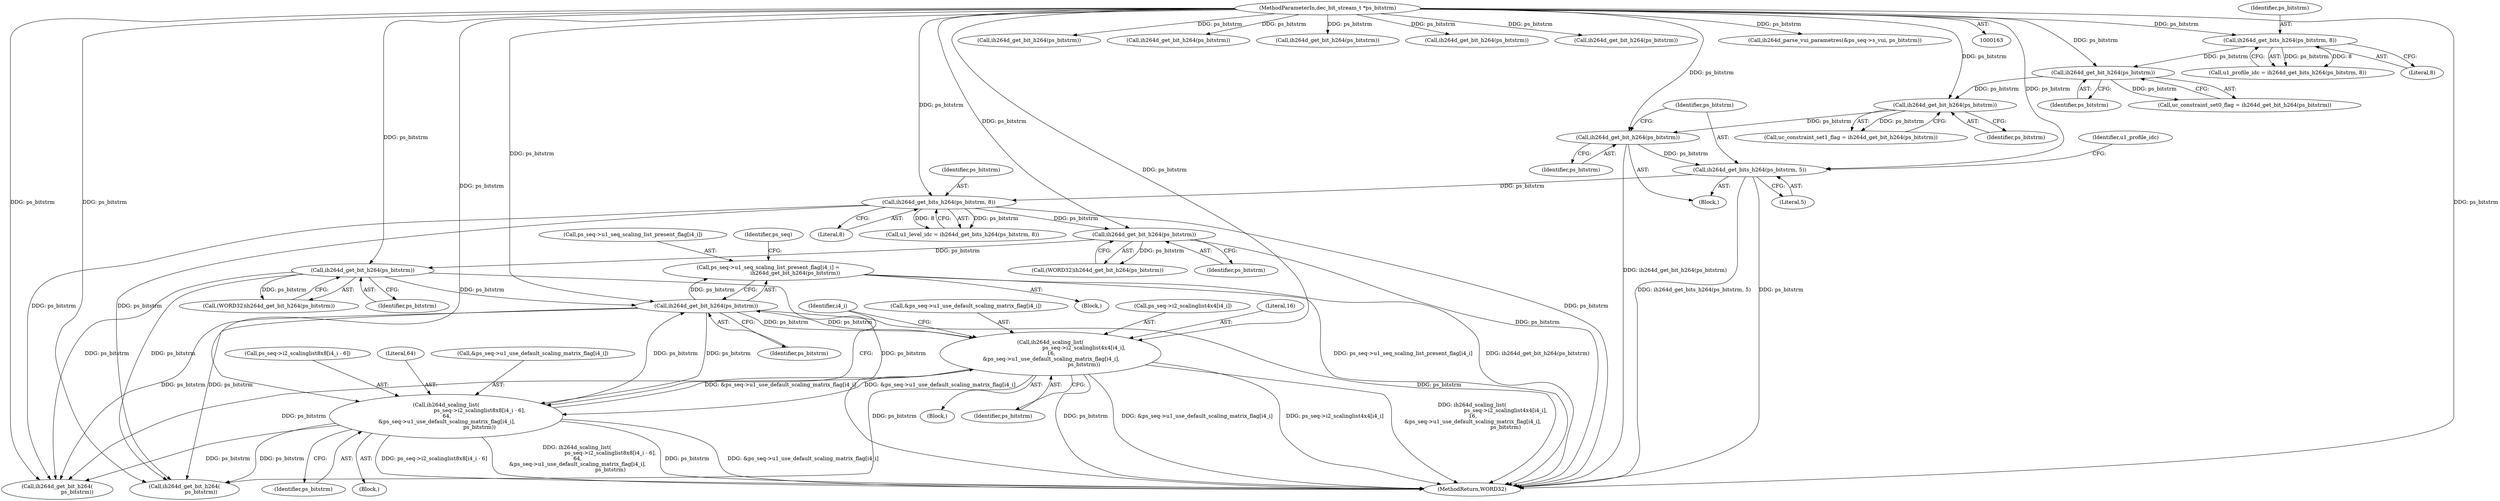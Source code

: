 digraph "0_Android_42cf02965b11c397dd37a0063e683cef005bc0ae@pointer" {
"1000510" [label="(Call,ps_seq->u1_seq_scaling_list_present_flag[i4_i] =\n                                ih264d_get_bit_h264(ps_bitstrm))"];
"1000516" [label="(Call,ih264d_get_bit_h264(ps_bitstrm))"];
"1000537" [label="(Call,ih264d_scaling_list(\n                                        ps_seq->i2_scalinglist4x4[i4_i],\n 16,\n &ps_seq->u1_use_default_scaling_matrix_flag[i4_i],\n                                        ps_bitstrm))"];
"1000553" [label="(Call,ih264d_scaling_list(\n                                        ps_seq->i2_scalinglist8x8[i4_i - 6],\n 64,\n &ps_seq->u1_use_default_scaling_matrix_flag[i4_i],\n                                        ps_bitstrm))"];
"1000165" [label="(MethodParameterIn,dec_bit_stream_t *ps_bitstrm)"];
"1000493" [label="(Call,ih264d_get_bit_h264(ps_bitstrm))"];
"1000476" [label="(Call,ih264d_get_bit_h264(ps_bitstrm))"];
"1000295" [label="(Call,ih264d_get_bits_h264(ps_bitstrm, 8))"];
"1000262" [label="(Call,ih264d_get_bits_h264(ps_bitstrm, 5))"];
"1000260" [label="(Call,ih264d_get_bit_h264(ps_bitstrm))"];
"1000258" [label="(Call,ih264d_get_bit_h264(ps_bitstrm))"];
"1000254" [label="(Call,ih264d_get_bit_h264(ps_bitstrm))"];
"1000246" [label="(Call,ih264d_get_bits_h264(ps_bitstrm, 8))"];
"1000554" [label="(Call,ps_seq->i2_scalinglist8x8[i4_i - 6])"];
"1000476" [label="(Call,ih264d_get_bit_h264(ps_bitstrm))"];
"1000261" [label="(Identifier,ps_bitstrm)"];
"1000252" [label="(Call,uc_constraint_set0_flag = ih264d_get_bit_h264(ps_bitstrm))"];
"1000258" [label="(Call,ih264d_get_bit_h264(ps_bitstrm))"];
"1000686" [label="(Call,ih264d_get_bit_h264(\n                        ps_bitstrm))"];
"1000516" [label="(Call,ih264d_get_bit_h264(ps_bitstrm))"];
"1000536" [label="(Block,)"];
"1000491" [label="(Call,(WORD32)ih264d_get_bit_h264(ps_bitstrm))"];
"1000494" [label="(Identifier,ps_bitstrm)"];
"1000268" [label="(Identifier,u1_profile_idc)"];
"1000295" [label="(Call,ih264d_get_bits_h264(ps_bitstrm, 8))"];
"1000248" [label="(Literal,8)"];
"1000978" [label="(Call,ih264d_get_bit_h264(ps_bitstrm))"];
"1000165" [label="(MethodParameterIn,dec_bit_stream_t *ps_bitstrm)"];
"1000550" [label="(Identifier,ps_bitstrm)"];
"1000509" [label="(Block,)"];
"1000254" [label="(Call,ih264d_get_bit_h264(ps_bitstrm))"];
"1000474" [label="(Call,(WORD32)ih264d_get_bit_h264(ps_bitstrm))"];
"1000543" [label="(Literal,16)"];
"1000552" [label="(Block,)"];
"1000894" [label="(Call,ih264d_get_bit_h264(ps_bitstrm))"];
"1000929" [label="(Call,ih264d_get_bit_h264(ps_bitstrm))"];
"1001031" [label="(Call,ih264d_get_bit_h264(ps_bitstrm))"];
"1000987" [label="(Call,ih264d_get_bit_h264(ps_bitstrm))"];
"1001507" [label="(MethodReturn,WORD32)"];
"1000537" [label="(Call,ih264d_scaling_list(\n                                        ps_seq->i2_scalinglist4x4[i4_i],\n 16,\n &ps_seq->u1_use_default_scaling_matrix_flag[i4_i],\n                                        ps_bitstrm))"];
"1000296" [label="(Identifier,ps_bitstrm)"];
"1000510" [label="(Call,ps_seq->u1_seq_scaling_list_present_flag[i4_i] =\n                                ih264d_get_bit_h264(ps_bitstrm))"];
"1000544" [label="(Call,&ps_seq->u1_use_default_scaling_matrix_flag[i4_i])"];
"1000262" [label="(Call,ih264d_get_bits_h264(ps_bitstrm, 5))"];
"1000264" [label="(Literal,5)"];
"1000255" [label="(Identifier,ps_bitstrm)"];
"1000553" [label="(Call,ih264d_scaling_list(\n                                        ps_seq->i2_scalinglist8x8[i4_i - 6],\n 64,\n &ps_seq->u1_use_default_scaling_matrix_flag[i4_i],\n                                        ps_bitstrm))"];
"1000521" [label="(Identifier,ps_seq)"];
"1000493" [label="(Call,ih264d_get_bit_h264(ps_bitstrm))"];
"1000561" [label="(Literal,64)"];
"1000260" [label="(Call,ih264d_get_bit_h264(ps_bitstrm))"];
"1000297" [label="(Literal,8)"];
"1000166" [label="(Block,)"];
"1000293" [label="(Call,u1_level_idc = ih264d_get_bits_h264(ps_bitstrm, 8))"];
"1000477" [label="(Identifier,ps_bitstrm)"];
"1000562" [label="(Call,&ps_seq->u1_use_default_scaling_matrix_flag[i4_i])"];
"1000247" [label="(Identifier,ps_bitstrm)"];
"1000263" [label="(Identifier,ps_bitstrm)"];
"1000511" [label="(Call,ps_seq->u1_seq_scaling_list_present_flag[i4_i])"];
"1000517" [label="(Identifier,ps_bitstrm)"];
"1000256" [label="(Call,uc_constraint_set1_flag = ih264d_get_bit_h264(ps_bitstrm))"];
"1000259" [label="(Identifier,ps_bitstrm)"];
"1000538" [label="(Call,ps_seq->i2_scalinglist4x4[i4_i])"];
"1000568" [label="(Identifier,ps_bitstrm)"];
"1000246" [label="(Call,ih264d_get_bits_h264(ps_bitstrm, 8))"];
"1001326" [label="(Call,ih264d_parse_vui_parametres(&ps_seq->s_vui, ps_bitstrm))"];
"1000244" [label="(Call,u1_profile_idc = ih264d_get_bits_h264(ps_bitstrm, 8))"];
"1000812" [label="(Call,ih264d_get_bit_h264(\n                    ps_bitstrm))"];
"1000508" [label="(Identifier,i4_i)"];
"1000510" -> "1000509"  [label="AST: "];
"1000510" -> "1000516"  [label="CFG: "];
"1000511" -> "1000510"  [label="AST: "];
"1000516" -> "1000510"  [label="AST: "];
"1000521" -> "1000510"  [label="CFG: "];
"1000510" -> "1001507"  [label="DDG: ps_seq->u1_seq_scaling_list_present_flag[i4_i]"];
"1000510" -> "1001507"  [label="DDG: ih264d_get_bit_h264(ps_bitstrm)"];
"1000516" -> "1000510"  [label="DDG: ps_bitstrm"];
"1000516" -> "1000517"  [label="CFG: "];
"1000517" -> "1000516"  [label="AST: "];
"1000516" -> "1001507"  [label="DDG: ps_bitstrm"];
"1000537" -> "1000516"  [label="DDG: ps_bitstrm"];
"1000553" -> "1000516"  [label="DDG: ps_bitstrm"];
"1000493" -> "1000516"  [label="DDG: ps_bitstrm"];
"1000165" -> "1000516"  [label="DDG: ps_bitstrm"];
"1000516" -> "1000537"  [label="DDG: ps_bitstrm"];
"1000516" -> "1000553"  [label="DDG: ps_bitstrm"];
"1000516" -> "1000686"  [label="DDG: ps_bitstrm"];
"1000516" -> "1000812"  [label="DDG: ps_bitstrm"];
"1000537" -> "1000536"  [label="AST: "];
"1000537" -> "1000550"  [label="CFG: "];
"1000538" -> "1000537"  [label="AST: "];
"1000543" -> "1000537"  [label="AST: "];
"1000544" -> "1000537"  [label="AST: "];
"1000550" -> "1000537"  [label="AST: "];
"1000508" -> "1000537"  [label="CFG: "];
"1000537" -> "1001507"  [label="DDG: ps_bitstrm"];
"1000537" -> "1001507"  [label="DDG: &ps_seq->u1_use_default_scaling_matrix_flag[i4_i]"];
"1000537" -> "1001507"  [label="DDG: ps_seq->i2_scalinglist4x4[i4_i]"];
"1000537" -> "1001507"  [label="DDG: ih264d_scaling_list(\n                                        ps_seq->i2_scalinglist4x4[i4_i],\n 16,\n &ps_seq->u1_use_default_scaling_matrix_flag[i4_i],\n                                        ps_bitstrm)"];
"1000553" -> "1000537"  [label="DDG: &ps_seq->u1_use_default_scaling_matrix_flag[i4_i]"];
"1000165" -> "1000537"  [label="DDG: ps_bitstrm"];
"1000537" -> "1000553"  [label="DDG: &ps_seq->u1_use_default_scaling_matrix_flag[i4_i]"];
"1000537" -> "1000686"  [label="DDG: ps_bitstrm"];
"1000537" -> "1000812"  [label="DDG: ps_bitstrm"];
"1000553" -> "1000552"  [label="AST: "];
"1000553" -> "1000568"  [label="CFG: "];
"1000554" -> "1000553"  [label="AST: "];
"1000561" -> "1000553"  [label="AST: "];
"1000562" -> "1000553"  [label="AST: "];
"1000568" -> "1000553"  [label="AST: "];
"1000508" -> "1000553"  [label="CFG: "];
"1000553" -> "1001507"  [label="DDG: ih264d_scaling_list(\n                                        ps_seq->i2_scalinglist8x8[i4_i - 6],\n 64,\n &ps_seq->u1_use_default_scaling_matrix_flag[i4_i],\n                                        ps_bitstrm)"];
"1000553" -> "1001507"  [label="DDG: ps_bitstrm"];
"1000553" -> "1001507"  [label="DDG: &ps_seq->u1_use_default_scaling_matrix_flag[i4_i]"];
"1000553" -> "1001507"  [label="DDG: ps_seq->i2_scalinglist8x8[i4_i - 6]"];
"1000165" -> "1000553"  [label="DDG: ps_bitstrm"];
"1000553" -> "1000686"  [label="DDG: ps_bitstrm"];
"1000553" -> "1000812"  [label="DDG: ps_bitstrm"];
"1000165" -> "1000163"  [label="AST: "];
"1000165" -> "1001507"  [label="DDG: ps_bitstrm"];
"1000165" -> "1000246"  [label="DDG: ps_bitstrm"];
"1000165" -> "1000254"  [label="DDG: ps_bitstrm"];
"1000165" -> "1000258"  [label="DDG: ps_bitstrm"];
"1000165" -> "1000260"  [label="DDG: ps_bitstrm"];
"1000165" -> "1000262"  [label="DDG: ps_bitstrm"];
"1000165" -> "1000295"  [label="DDG: ps_bitstrm"];
"1000165" -> "1000476"  [label="DDG: ps_bitstrm"];
"1000165" -> "1000493"  [label="DDG: ps_bitstrm"];
"1000165" -> "1000686"  [label="DDG: ps_bitstrm"];
"1000165" -> "1000812"  [label="DDG: ps_bitstrm"];
"1000165" -> "1000894"  [label="DDG: ps_bitstrm"];
"1000165" -> "1000929"  [label="DDG: ps_bitstrm"];
"1000165" -> "1000978"  [label="DDG: ps_bitstrm"];
"1000165" -> "1000987"  [label="DDG: ps_bitstrm"];
"1000165" -> "1001031"  [label="DDG: ps_bitstrm"];
"1000165" -> "1001326"  [label="DDG: ps_bitstrm"];
"1000493" -> "1000491"  [label="AST: "];
"1000493" -> "1000494"  [label="CFG: "];
"1000494" -> "1000493"  [label="AST: "];
"1000491" -> "1000493"  [label="CFG: "];
"1000493" -> "1001507"  [label="DDG: ps_bitstrm"];
"1000493" -> "1000491"  [label="DDG: ps_bitstrm"];
"1000476" -> "1000493"  [label="DDG: ps_bitstrm"];
"1000493" -> "1000686"  [label="DDG: ps_bitstrm"];
"1000493" -> "1000812"  [label="DDG: ps_bitstrm"];
"1000476" -> "1000474"  [label="AST: "];
"1000476" -> "1000477"  [label="CFG: "];
"1000477" -> "1000476"  [label="AST: "];
"1000474" -> "1000476"  [label="CFG: "];
"1000476" -> "1001507"  [label="DDG: ps_bitstrm"];
"1000476" -> "1000474"  [label="DDG: ps_bitstrm"];
"1000295" -> "1000476"  [label="DDG: ps_bitstrm"];
"1000295" -> "1000293"  [label="AST: "];
"1000295" -> "1000297"  [label="CFG: "];
"1000296" -> "1000295"  [label="AST: "];
"1000297" -> "1000295"  [label="AST: "];
"1000293" -> "1000295"  [label="CFG: "];
"1000295" -> "1001507"  [label="DDG: ps_bitstrm"];
"1000295" -> "1000293"  [label="DDG: ps_bitstrm"];
"1000295" -> "1000293"  [label="DDG: 8"];
"1000262" -> "1000295"  [label="DDG: ps_bitstrm"];
"1000295" -> "1000686"  [label="DDG: ps_bitstrm"];
"1000295" -> "1000812"  [label="DDG: ps_bitstrm"];
"1000262" -> "1000166"  [label="AST: "];
"1000262" -> "1000264"  [label="CFG: "];
"1000263" -> "1000262"  [label="AST: "];
"1000264" -> "1000262"  [label="AST: "];
"1000268" -> "1000262"  [label="CFG: "];
"1000262" -> "1001507"  [label="DDG: ps_bitstrm"];
"1000262" -> "1001507"  [label="DDG: ih264d_get_bits_h264(ps_bitstrm, 5)"];
"1000260" -> "1000262"  [label="DDG: ps_bitstrm"];
"1000260" -> "1000166"  [label="AST: "];
"1000260" -> "1000261"  [label="CFG: "];
"1000261" -> "1000260"  [label="AST: "];
"1000263" -> "1000260"  [label="CFG: "];
"1000260" -> "1001507"  [label="DDG: ih264d_get_bit_h264(ps_bitstrm)"];
"1000258" -> "1000260"  [label="DDG: ps_bitstrm"];
"1000258" -> "1000256"  [label="AST: "];
"1000258" -> "1000259"  [label="CFG: "];
"1000259" -> "1000258"  [label="AST: "];
"1000256" -> "1000258"  [label="CFG: "];
"1000258" -> "1000256"  [label="DDG: ps_bitstrm"];
"1000254" -> "1000258"  [label="DDG: ps_bitstrm"];
"1000254" -> "1000252"  [label="AST: "];
"1000254" -> "1000255"  [label="CFG: "];
"1000255" -> "1000254"  [label="AST: "];
"1000252" -> "1000254"  [label="CFG: "];
"1000254" -> "1000252"  [label="DDG: ps_bitstrm"];
"1000246" -> "1000254"  [label="DDG: ps_bitstrm"];
"1000246" -> "1000244"  [label="AST: "];
"1000246" -> "1000248"  [label="CFG: "];
"1000247" -> "1000246"  [label="AST: "];
"1000248" -> "1000246"  [label="AST: "];
"1000244" -> "1000246"  [label="CFG: "];
"1000246" -> "1000244"  [label="DDG: ps_bitstrm"];
"1000246" -> "1000244"  [label="DDG: 8"];
}
